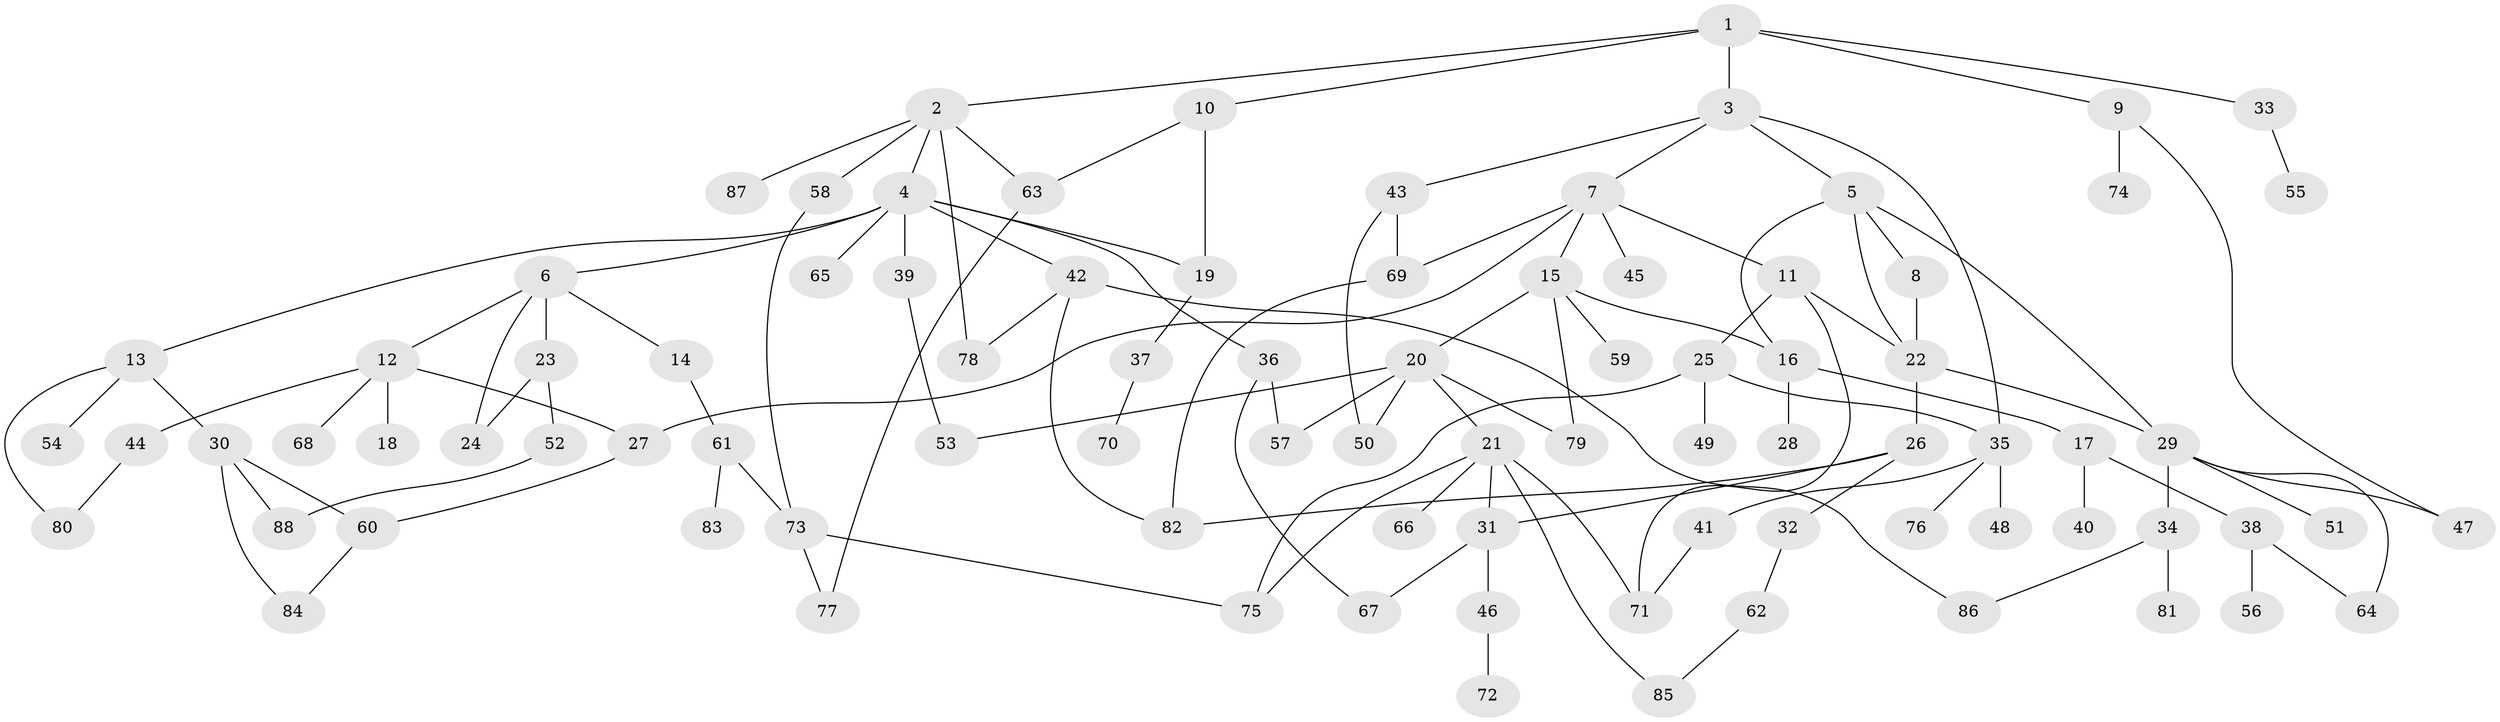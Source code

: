 // Generated by graph-tools (version 1.1) at 2025/13/03/09/25 04:13:15]
// undirected, 88 vertices, 120 edges
graph export_dot {
graph [start="1"]
  node [color=gray90,style=filled];
  1;
  2;
  3;
  4;
  5;
  6;
  7;
  8;
  9;
  10;
  11;
  12;
  13;
  14;
  15;
  16;
  17;
  18;
  19;
  20;
  21;
  22;
  23;
  24;
  25;
  26;
  27;
  28;
  29;
  30;
  31;
  32;
  33;
  34;
  35;
  36;
  37;
  38;
  39;
  40;
  41;
  42;
  43;
  44;
  45;
  46;
  47;
  48;
  49;
  50;
  51;
  52;
  53;
  54;
  55;
  56;
  57;
  58;
  59;
  60;
  61;
  62;
  63;
  64;
  65;
  66;
  67;
  68;
  69;
  70;
  71;
  72;
  73;
  74;
  75;
  76;
  77;
  78;
  79;
  80;
  81;
  82;
  83;
  84;
  85;
  86;
  87;
  88;
  1 -- 2;
  1 -- 3;
  1 -- 9;
  1 -- 10;
  1 -- 33;
  2 -- 4;
  2 -- 58;
  2 -- 87;
  2 -- 63;
  2 -- 78;
  3 -- 5;
  3 -- 7;
  3 -- 43;
  3 -- 35;
  4 -- 6;
  4 -- 13;
  4 -- 36;
  4 -- 39;
  4 -- 42;
  4 -- 65;
  4 -- 19;
  5 -- 8;
  5 -- 22;
  5 -- 16;
  5 -- 29;
  6 -- 12;
  6 -- 14;
  6 -- 23;
  6 -- 24;
  7 -- 11;
  7 -- 15;
  7 -- 27;
  7 -- 45;
  7 -- 69;
  8 -- 22;
  9 -- 74;
  9 -- 47;
  10 -- 19;
  10 -- 63;
  11 -- 22;
  11 -- 25;
  11 -- 71;
  12 -- 18;
  12 -- 44;
  12 -- 68;
  12 -- 27;
  13 -- 30;
  13 -- 54;
  13 -- 80;
  14 -- 61;
  15 -- 16;
  15 -- 20;
  15 -- 59;
  15 -- 79;
  16 -- 17;
  16 -- 28;
  17 -- 38;
  17 -- 40;
  19 -- 37;
  20 -- 21;
  20 -- 50;
  20 -- 53;
  20 -- 57;
  20 -- 79;
  21 -- 31;
  21 -- 66;
  21 -- 71;
  21 -- 85;
  21 -- 75;
  22 -- 26;
  22 -- 29;
  23 -- 24;
  23 -- 52;
  25 -- 35;
  25 -- 49;
  25 -- 75;
  26 -- 32;
  26 -- 31;
  26 -- 82;
  27 -- 60;
  29 -- 34;
  29 -- 47;
  29 -- 51;
  29 -- 64;
  30 -- 60;
  30 -- 88;
  30 -- 84;
  31 -- 46;
  31 -- 67;
  32 -- 62;
  33 -- 55;
  34 -- 81;
  34 -- 86;
  35 -- 41;
  35 -- 48;
  35 -- 76;
  36 -- 67;
  36 -- 57;
  37 -- 70;
  38 -- 56;
  38 -- 64;
  39 -- 53;
  41 -- 71;
  42 -- 78;
  42 -- 82;
  42 -- 86;
  43 -- 69;
  43 -- 50;
  44 -- 80;
  46 -- 72;
  52 -- 88;
  58 -- 73;
  60 -- 84;
  61 -- 83;
  61 -- 73;
  62 -- 85;
  63 -- 77;
  69 -- 82;
  73 -- 77;
  73 -- 75;
}
